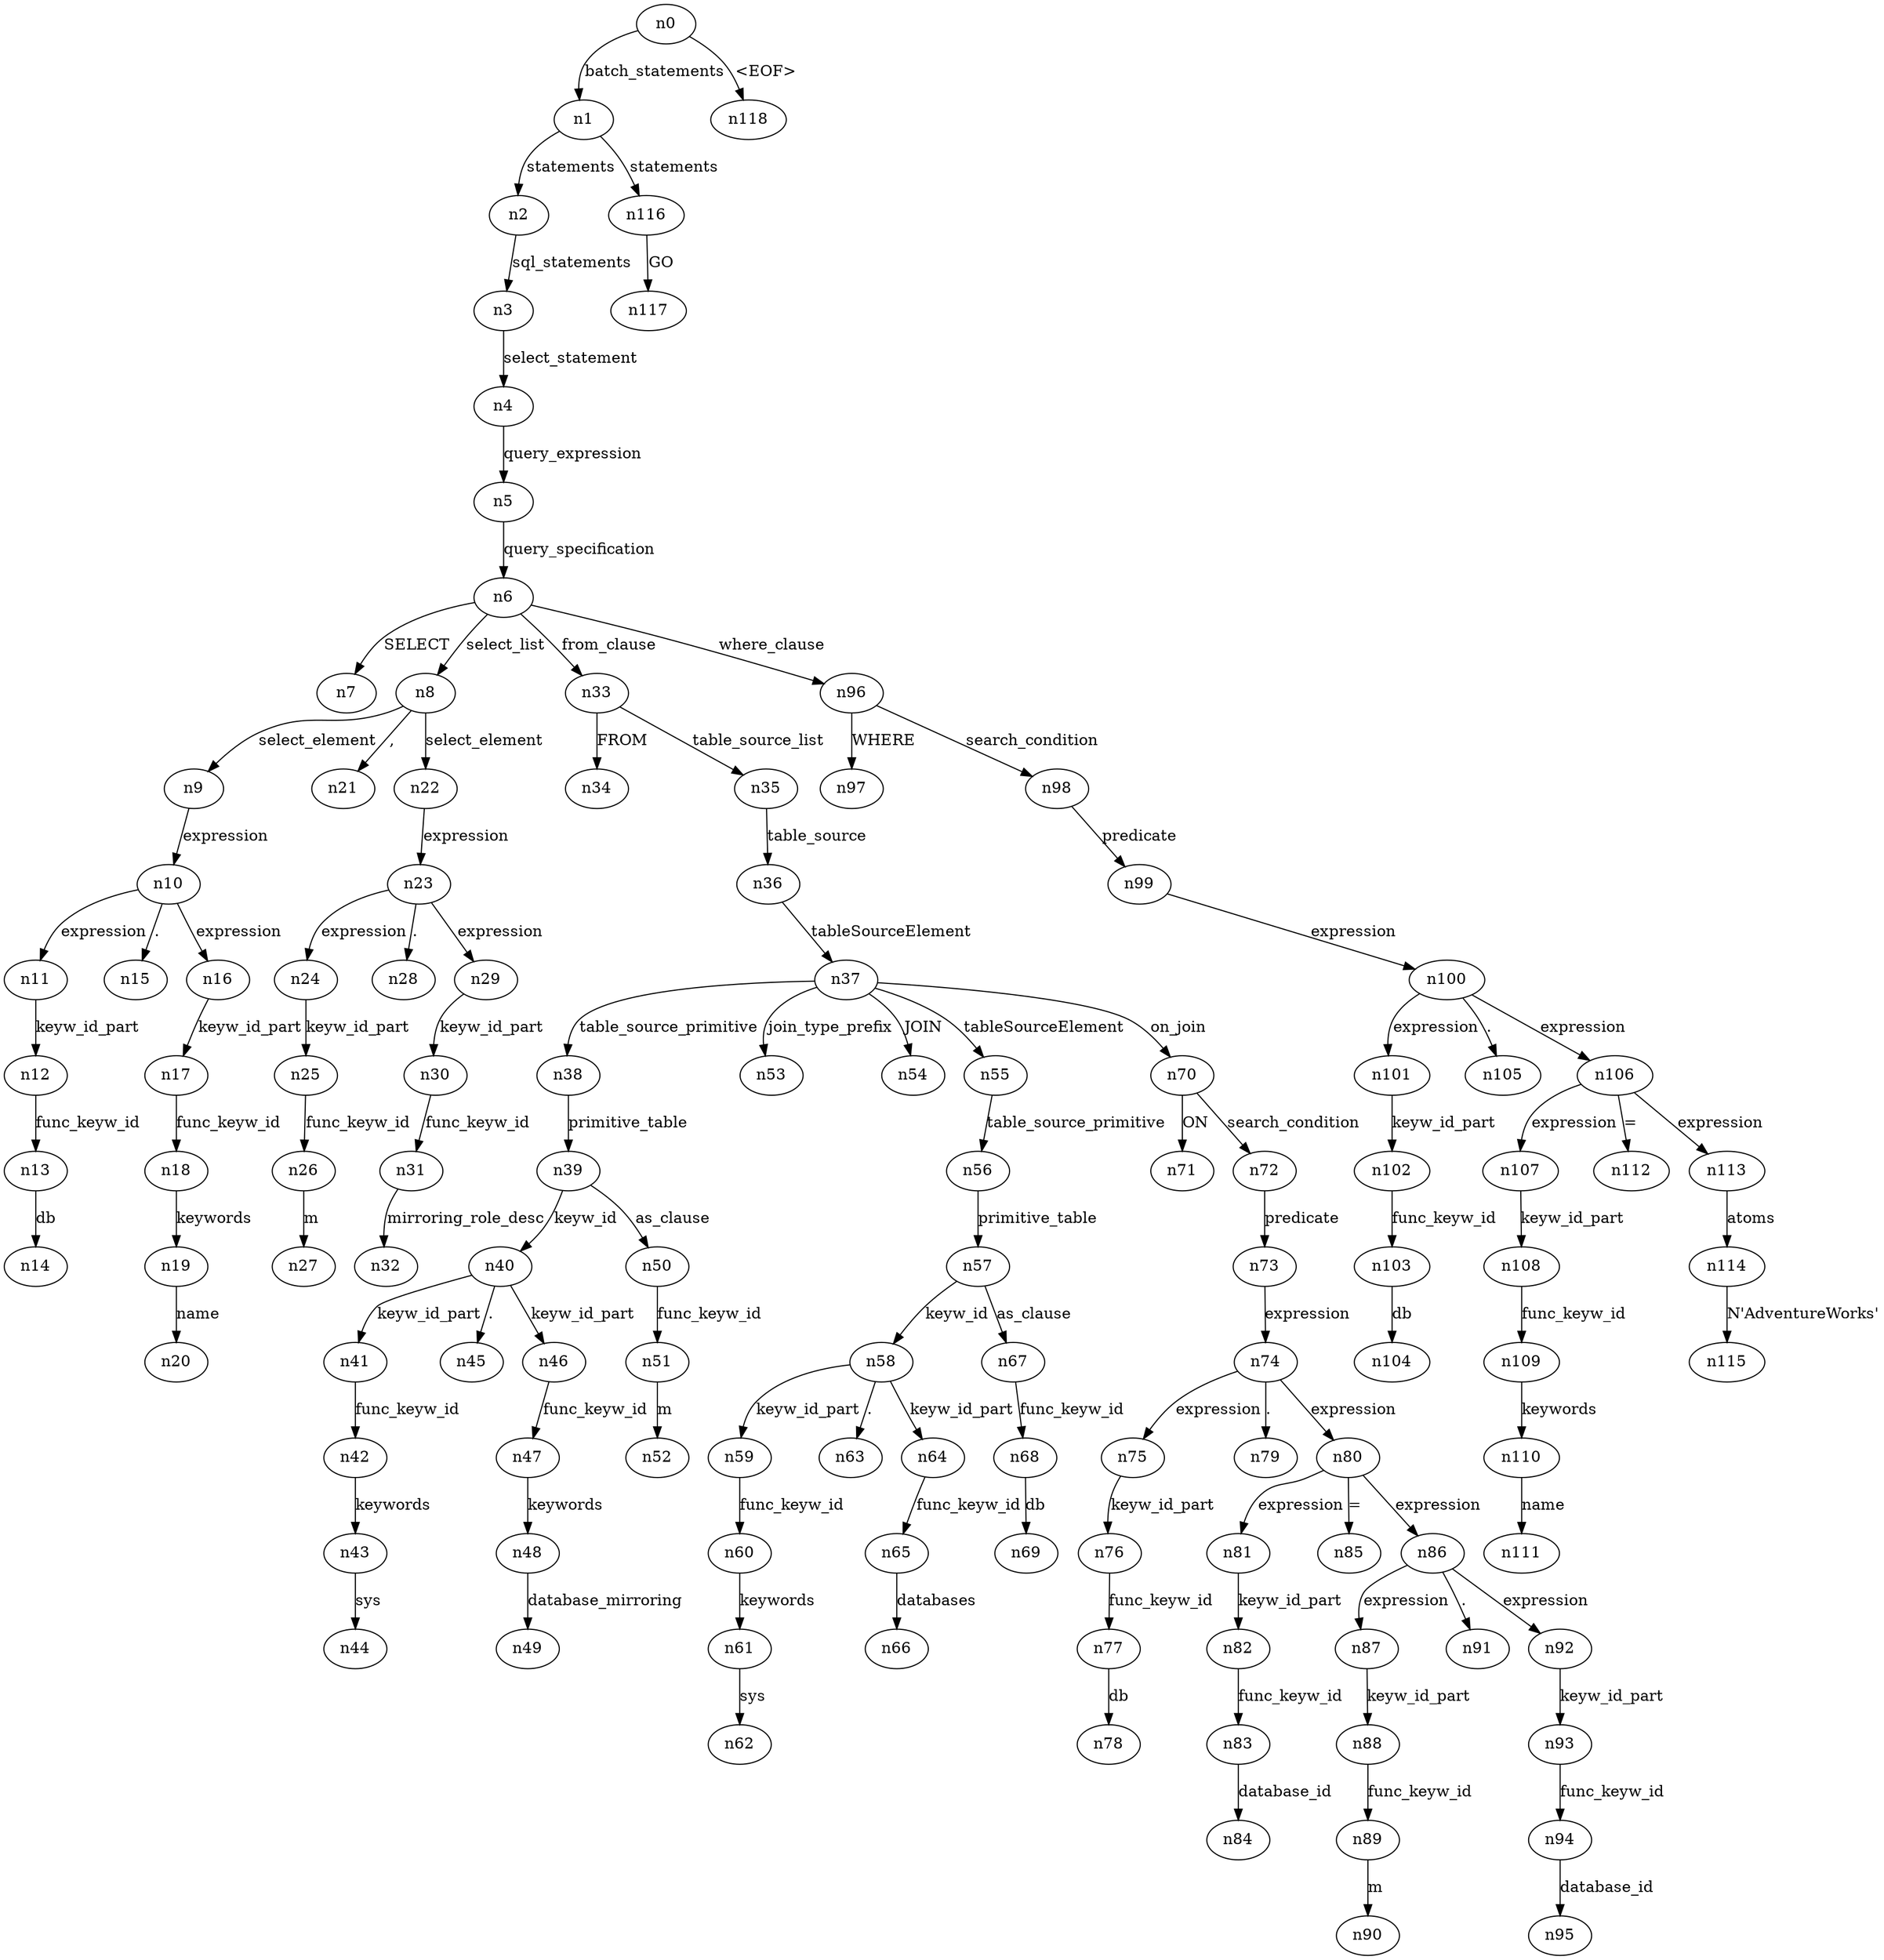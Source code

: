 digraph ParseTree {
  n0 -> n1 [label="batch_statements"];
  n1 -> n2 [label="statements"];
  n2 -> n3 [label="sql_statements"];
  n3 -> n4 [label="select_statement"];
  n4 -> n5 [label="query_expression"];
  n5 -> n6 [label="query_specification"];
  n6 -> n7 [label="SELECT"];
  n6 -> n8 [label="select_list"];
  n8 -> n9 [label="select_element"];
  n9 -> n10 [label="expression"];
  n10 -> n11 [label="expression"];
  n11 -> n12 [label="keyw_id_part"];
  n12 -> n13 [label="func_keyw_id"];
  n13 -> n14 [label="db"];
  n10 -> n15 [label="."];
  n10 -> n16 [label="expression"];
  n16 -> n17 [label="keyw_id_part"];
  n17 -> n18 [label="func_keyw_id"];
  n18 -> n19 [label="keywords"];
  n19 -> n20 [label="name"];
  n8 -> n21 [label=","];
  n8 -> n22 [label="select_element"];
  n22 -> n23 [label="expression"];
  n23 -> n24 [label="expression"];
  n24 -> n25 [label="keyw_id_part"];
  n25 -> n26 [label="func_keyw_id"];
  n26 -> n27 [label="m"];
  n23 -> n28 [label="."];
  n23 -> n29 [label="expression"];
  n29 -> n30 [label="keyw_id_part"];
  n30 -> n31 [label="func_keyw_id"];
  n31 -> n32 [label="mirroring_role_desc"];
  n6 -> n33 [label="from_clause"];
  n33 -> n34 [label="FROM"];
  n33 -> n35 [label="table_source_list"];
  n35 -> n36 [label="table_source"];
  n36 -> n37 [label="tableSourceElement"];
  n37 -> n38 [label="table_source_primitive"];
  n38 -> n39 [label="primitive_table"];
  n39 -> n40 [label="keyw_id"];
  n40 -> n41 [label="keyw_id_part"];
  n41 -> n42 [label="func_keyw_id"];
  n42 -> n43 [label="keywords"];
  n43 -> n44 [label="sys"];
  n40 -> n45 [label="."];
  n40 -> n46 [label="keyw_id_part"];
  n46 -> n47 [label="func_keyw_id"];
  n47 -> n48 [label="keywords"];
  n48 -> n49 [label="database_mirroring"];
  n39 -> n50 [label="as_clause"];
  n50 -> n51 [label="func_keyw_id"];
  n51 -> n52 [label="m"];
  n37 -> n53 [label="join_type_prefix"];
  n37 -> n54 [label="JOIN"];
  n37 -> n55 [label="tableSourceElement"];
  n55 -> n56 [label="table_source_primitive"];
  n56 -> n57 [label="primitive_table"];
  n57 -> n58 [label="keyw_id"];
  n58 -> n59 [label="keyw_id_part"];
  n59 -> n60 [label="func_keyw_id"];
  n60 -> n61 [label="keywords"];
  n61 -> n62 [label="sys"];
  n58 -> n63 [label="."];
  n58 -> n64 [label="keyw_id_part"];
  n64 -> n65 [label="func_keyw_id"];
  n65 -> n66 [label="databases"];
  n57 -> n67 [label="as_clause"];
  n67 -> n68 [label="func_keyw_id"];
  n68 -> n69 [label="db"];
  n37 -> n70 [label="on_join"];
  n70 -> n71 [label="ON"];
  n70 -> n72 [label="search_condition"];
  n72 -> n73 [label="predicate"];
  n73 -> n74 [label="expression"];
  n74 -> n75 [label="expression"];
  n75 -> n76 [label="keyw_id_part"];
  n76 -> n77 [label="func_keyw_id"];
  n77 -> n78 [label="db"];
  n74 -> n79 [label="."];
  n74 -> n80 [label="expression"];
  n80 -> n81 [label="expression"];
  n81 -> n82 [label="keyw_id_part"];
  n82 -> n83 [label="func_keyw_id"];
  n83 -> n84 [label="database_id"];
  n80 -> n85 [label="="];
  n80 -> n86 [label="expression"];
  n86 -> n87 [label="expression"];
  n87 -> n88 [label="keyw_id_part"];
  n88 -> n89 [label="func_keyw_id"];
  n89 -> n90 [label="m"];
  n86 -> n91 [label="."];
  n86 -> n92 [label="expression"];
  n92 -> n93 [label="keyw_id_part"];
  n93 -> n94 [label="func_keyw_id"];
  n94 -> n95 [label="database_id"];
  n6 -> n96 [label="where_clause"];
  n96 -> n97 [label="WHERE"];
  n96 -> n98 [label="search_condition"];
  n98 -> n99 [label="predicate"];
  n99 -> n100 [label="expression"];
  n100 -> n101 [label="expression"];
  n101 -> n102 [label="keyw_id_part"];
  n102 -> n103 [label="func_keyw_id"];
  n103 -> n104 [label="db"];
  n100 -> n105 [label="."];
  n100 -> n106 [label="expression"];
  n106 -> n107 [label="expression"];
  n107 -> n108 [label="keyw_id_part"];
  n108 -> n109 [label="func_keyw_id"];
  n109 -> n110 [label="keywords"];
  n110 -> n111 [label="name"];
  n106 -> n112 [label="="];
  n106 -> n113 [label="expression"];
  n113 -> n114 [label="atoms"];
  n114 -> n115 [label="N'AdventureWorks'"];
  n1 -> n116 [label="statements"];
  n116 -> n117 [label="GO"];
  n0 -> n118 [label="<EOF>"];
}